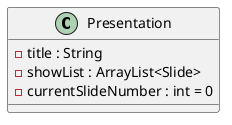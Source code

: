 @startuml presentation

class Presentation {

  - title : String
  - showList : ArrayList<Slide>
  - currentSlideNumber : int = 0

}

@enduml
